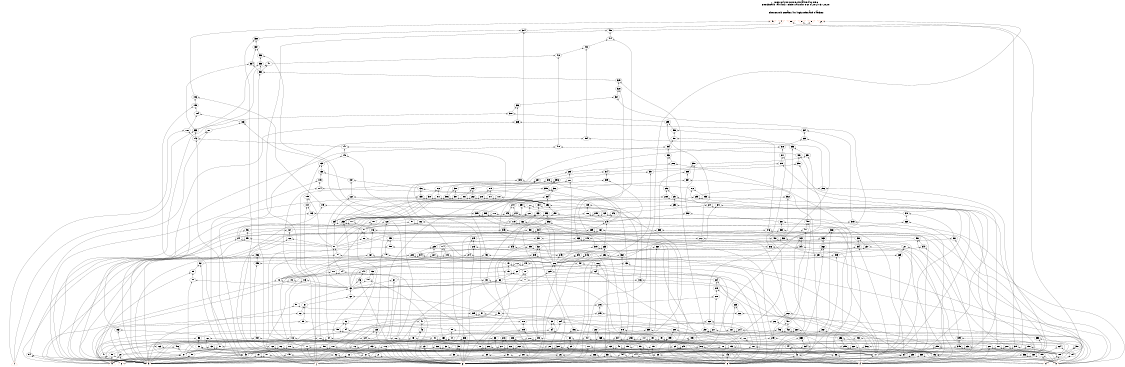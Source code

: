 # Network structure generated by ABC

digraph network {
size = "7.5,10";
center = true;
edge [dir = back];

{
  node [shape = plaintext];
  edge [style = invis];
  LevelTitle1 [label=""];
  LevelTitle2 [label=""];
  Level41 [label = ""];
  Level40 [label = ""];
  Level39 [label = ""];
  Level38 [label = ""];
  Level37 [label = ""];
  Level36 [label = ""];
  Level35 [label = ""];
  Level34 [label = ""];
  Level33 [label = ""];
  Level32 [label = ""];
  Level31 [label = ""];
  Level30 [label = ""];
  Level29 [label = ""];
  Level28 [label = ""];
  Level27 [label = ""];
  Level26 [label = ""];
  Level25 [label = ""];
  Level24 [label = ""];
  Level23 [label = ""];
  Level22 [label = ""];
  Level21 [label = ""];
  Level20 [label = ""];
  Level19 [label = ""];
  Level18 [label = ""];
  Level17 [label = ""];
  Level16 [label = ""];
  Level15 [label = ""];
  Level14 [label = ""];
  Level13 [label = ""];
  Level12 [label = ""];
  Level11 [label = ""];
  Level10 [label = ""];
  Level9 [label = ""];
  Level8 [label = ""];
  Level7 [label = ""];
  Level6 [label = ""];
  Level5 [label = ""];
  Level4 [label = ""];
  Level3 [label = ""];
  Level2 [label = ""];
  Level1 [label = ""];
  Level0 [label = ""];
  LevelTitle1 ->  LevelTitle2 ->  Level41 ->  Level40 ->  Level39 ->  Level38 ->  Level37 ->  Level36 ->  Level35 ->  Level34 ->  Level33 ->  Level32 ->  Level31 ->  Level30 ->  Level29 ->  Level28 ->  Level27 ->  Level26 ->  Level25 ->  Level24 ->  Level23 ->  Level22 ->  Level21 ->  Level20 ->  Level19 ->  Level18 ->  Level17 ->  Level16 ->  Level15 ->  Level14 ->  Level13 ->  Level12 ->  Level11 ->  Level10 ->  Level9 ->  Level8 ->  Level7 ->  Level6 ->  Level5 ->  Level4 ->  Level3 ->  Level2 ->  Level1 ->  Level0;
}

{
  rank = same;
  LevelTitle1;
  title1 [shape=plaintext,
          fontsize=20,
          fontname = "Times-Roman",
          label="Network structure visualized by ABC\nBenchmark \"alu4_cl\". Time was Thu Oct  8 20:27:37 2020. "
         ];
}

{
  rank = same;
  LevelTitle2;
  title2 [shape=plaintext,
          fontsize=18,
          fontname = "Times-Roman",
          label="The network contains 401 logic nodes and 0 latches.\n"
         ];
}

{
  rank = same;
  Level41;
  Node11 [label = "k", shape = invtriangle, color = coral, fillcolor = coral];
  Node12 [label = "l", shape = invtriangle, color = coral, fillcolor = coral];
  Node13 [label = "m", shape = invtriangle, color = coral, fillcolor = coral];
  Node14 [label = "n", shape = invtriangle, color = coral, fillcolor = coral];
  Node15 [label = "o", shape = invtriangle, color = coral, fillcolor = coral];
  Node16 [label = "p", shape = invtriangle, color = coral, fillcolor = coral];
}

{
  rank = same;
  Level40;
  Node374 [label = "374\n", shape = ellipse];
  Node415 [label = "415\n", shape = ellipse];
}

{
  rank = same;
  Level39;
  Node338 [label = "338\n", shape = ellipse];
  Node414 [label = "414\n", shape = ellipse];
}

{
  rank = same;
  Level38;
  Node337 [label = "337\n", shape = ellipse];
  Node413 [label = "413\n", shape = ellipse];
}

{
  rank = same;
  Level37;
  Node336 [label = "336\n", shape = ellipse];
  Node412 [label = "412\n", shape = ellipse];
}

{
  rank = same;
  Level36;
  Node334 [label = "334\n", shape = ellipse];
  Node335 [label = "335\n", shape = ellipse];
  Node411 [label = "411\n", shape = ellipse];
}

{
  rank = same;
  Level35;
  Node330 [label = "330\n", shape = ellipse];
}

{
  rank = same;
  Level34;
  Node329 [label = "329\n", shape = ellipse];
}

{
  rank = same;
  Level33;
  Node328 [label = "328\n", shape = ellipse];
}

{
  rank = same;
  Level32;
  Node186 [label = "186\n", shape = ellipse];
  Node327 [label = "327\n", shape = ellipse];
}

{
  rank = same;
  Level31;
  Node185 [label = "185\n", shape = ellipse];
  Node326 [label = "326\n", shape = ellipse];
}

{
  rank = same;
  Level30;
  Node184 [label = "184\n", shape = ellipse];
  Node300 [label = "300\n", shape = ellipse];
}

{
  rank = same;
  Level29;
  Node183 [label = "183\n", shape = ellipse];
  Node299 [label = "299\n", shape = ellipse];
  Node325 [label = "325\n", shape = ellipse];
}

{
  rank = same;
  Level28;
  Node180 [label = "180\n", shape = ellipse];
  Node181 [label = "181\n", shape = ellipse];
  Node298 [label = "298\n", shape = ellipse];
  Node324 [label = "324\n", shape = ellipse];
  Node333 [label = "333\n", shape = ellipse];
}

{
  rank = same;
  Level27;
  Node142 [label = "142\n", shape = ellipse];
  Node297 [label = "297\n", shape = ellipse];
  Node323 [label = "323\n", shape = ellipse];
  Node394 [label = "394\n", shape = ellipse];
}

{
  rank = same;
  Level26;
  Node141 [label = "141\n", shape = ellipse];
  Node294 [label = "294\n", shape = ellipse];
  Node318 [label = "318\n", shape = ellipse];
  Node393 [label = "393\n", shape = ellipse];
  Node410 [label = "410\n", shape = ellipse];
}

{
  rank = same;
  Level25;
  Node140 [label = "140\n", shape = ellipse];
  Node293 [label = "293\n", shape = ellipse];
  Node317 [label = "317\n", shape = ellipse];
  Node391 [label = "391\n", shape = ellipse];
  Node409 [label = "409\n", shape = ellipse];
}

{
  rank = same;
  Level24;
  Node139 [label = "139\n", shape = ellipse];
  Node286 [label = "286\n", shape = ellipse];
  Node315 [label = "315\n", shape = ellipse];
  Node390 [label = "390\n", shape = ellipse];
  Node398 [label = "398\n", shape = ellipse];
}

{
  rank = same;
  Level23;
  Node138 [label = "138\n", shape = ellipse];
  Node285 [label = "285\n", shape = ellipse];
  Node314 [label = "314\n", shape = ellipse];
  Node389 [label = "389\n", shape = ellipse];
  Node397 [label = "397\n", shape = ellipse];
}

{
  rank = same;
  Level22;
  Node115 [label = "115\n", shape = ellipse];
  Node137 [label = "137\n", shape = ellipse];
  Node280 [label = "280\n", shape = ellipse];
  Node284 [label = "284\n", shape = ellipse];
  Node309 [label = "309\n", shape = ellipse];
  Node313 [label = "313\n", shape = ellipse];
  Node373 [label = "373\n", shape = ellipse];
  Node387 [label = "387\n", shape = ellipse];
  Node396 [label = "396\n", shape = ellipse];
}

{
  rank = same;
  Level21;
  Node114 [label = "114\n", shape = ellipse];
  Node136 [label = "136\n", shape = ellipse];
  Node279 [label = "279\n", shape = ellipse];
  Node283 [label = "283\n", shape = ellipse];
  Node292 [label = "292\n", shape = ellipse];
  Node296 [label = "296\n", shape = ellipse];
  Node308 [label = "308\n", shape = ellipse];
  Node312 [label = "312\n", shape = ellipse];
  Node372 [label = "372\n", shape = ellipse];
  Node386 [label = "386\n", shape = ellipse];
  Node395 [label = "395\n", shape = ellipse];
}

{
  rank = same;
  Level20;
  Node105 [label = "105\n", shape = ellipse];
  Node110 [label = "110\n", shape = ellipse];
  Node122 [label = "122\n", shape = ellipse];
  Node135 [label = "135\n", shape = ellipse];
  Node277 [label = "277\n", shape = ellipse];
  Node278 [label = "278\n", shape = ellipse];
  Node281 [label = "281\n", shape = ellipse];
  Node282 [label = "282\n", shape = ellipse];
  Node288 [label = "288\n", shape = ellipse];
  Node291 [label = "291\n", shape = ellipse];
  Node295 [label = "295\n", shape = ellipse];
  Node306 [label = "306\n", shape = ellipse];
  Node307 [label = "307\n", shape = ellipse];
  Node310 [label = "310\n", shape = ellipse];
  Node311 [label = "311\n", shape = ellipse];
  Node355 [label = "355\n", shape = ellipse];
  Node384 [label = "384\n", shape = ellipse];
  Node392 [label = "392\n", shape = ellipse];
}

{
  rank = same;
  Level19;
  Node104 [label = "104\n", shape = ellipse];
  Node109 [label = "109\n", shape = ellipse];
  Node121 [label = "121\n", shape = ellipse];
  Node134 [label = "134\n", shape = ellipse];
  Node179 [label = "179\n", shape = ellipse];
  Node244 [label = "244\n", shape = ellipse];
  Node247 [label = "247\n", shape = ellipse];
  Node252 [label = "252\n", shape = ellipse];
  Node290 [label = "290\n", shape = ellipse];
  Node354 [label = "354\n", shape = ellipse];
  Node371 [label = "371\n", shape = ellipse];
}

{
  rank = same;
  Level18;
  Node103 [label = "103\n", shape = ellipse];
  Node108 [label = "108\n", shape = ellipse];
  Node120 [label = "120\n", shape = ellipse];
  Node129 [label = "129\n", shape = ellipse];
  Node133 [label = "133\n", shape = ellipse];
  Node178 [label = "178\n", shape = ellipse];
  Node242 [label = "242\n", shape = ellipse];
  Node243 [label = "243\n", shape = ellipse];
  Node246 [label = "246\n", shape = ellipse];
  Node251 [label = "251\n", shape = ellipse];
  Node289 [label = "289\n", shape = ellipse];
  Node353 [label = "353\n", shape = ellipse];
  Node370 [label = "370\n", shape = ellipse];
  Node382 [label = "382\n", shape = ellipse];
  Node383 [label = "383\n", shape = ellipse];
  Node385 [label = "385\n", shape = ellipse];
}

{
  rank = same;
  Level17;
  Node97 [label = "97\n", shape = ellipse];
  Node102 [label = "102\n", shape = ellipse];
  Node107 [label = "107\n", shape = ellipse];
  Node119 [label = "119\n", shape = ellipse];
  Node128 [label = "128\n", shape = ellipse];
  Node132 [label = "132\n", shape = ellipse];
  Node177 [label = "177\n", shape = ellipse];
  Node240 [label = "240\n", shape = ellipse];
  Node253 [label = "253\n", shape = ellipse];
  Node254 [label = "254\n", shape = ellipse];
  Node305 [label = "305\n", shape = ellipse];
  Node352 [label = "352\n", shape = ellipse];
  Node369 [label = "369\n", shape = ellipse];
  Node381 [label = "381\n", shape = ellipse];
  Node408 [label = "408\n", shape = ellipse];
}

{
  rank = same;
  Level16;
  Node87 [label = "87\n", shape = ellipse];
  Node96 [label = "96\n", shape = ellipse];
  Node127 [label = "127\n", shape = ellipse];
  Node160 [label = "160\n", shape = ellipse];
  Node176 [label = "176\n", shape = ellipse];
  Node239 [label = "239\n", shape = ellipse];
  Node276 [label = "276\n", shape = ellipse];
  Node304 [label = "304\n", shape = ellipse];
  Node343 [label = "343\n", shape = ellipse];
  Node351 [label = "351\n", shape = ellipse];
  Node368 [label = "368\n", shape = ellipse];
  Node380 [label = "380\n", shape = ellipse];
  Node388 [label = "388\n", shape = ellipse];
  Node401 [label = "401\n", shape = ellipse];
}

{
  rank = same;
  Level15;
  Node86 [label = "86\n", shape = ellipse];
  Node95 [label = "95\n", shape = ellipse];
  Node126 [label = "126\n", shape = ellipse];
  Node159 [label = "159\n", shape = ellipse];
  Node175 [label = "175\n", shape = ellipse];
  Node238 [label = "238\n", shape = ellipse];
  Node241 [label = "241\n", shape = ellipse];
  Node263 [label = "263\n", shape = ellipse];
  Node272 [label = "272\n", shape = ellipse];
  Node275 [label = "275\n", shape = ellipse];
  Node301 [label = "301\n", shape = ellipse];
  Node322 [label = "322\n", shape = ellipse];
  Node342 [label = "342\n", shape = ellipse];
  Node350 [label = "350\n", shape = ellipse];
  Node361 [label = "361\n", shape = ellipse];
  Node363 [label = "363\n", shape = ellipse];
  Node400 [label = "400\n", shape = ellipse];
}

{
  rank = same;
  Level14;
  Node81 [label = "81\n", shape = ellipse];
  Node158 [label = "158\n", shape = ellipse];
  Node174 [label = "174\n", shape = ellipse];
  Node229 [label = "229\n", shape = ellipse];
  Node233 [label = "233\n", shape = ellipse];
  Node234 [label = "234\n", shape = ellipse];
  Node237 [label = "237\n", shape = ellipse];
  Node271 [label = "271\n", shape = ellipse];
  Node273 [label = "273\n", shape = ellipse];
  Node316 [label = "316\n", shape = ellipse];
  Node321 [label = "321\n", shape = ellipse];
  Node341 [label = "341\n", shape = ellipse];
  Node345 [label = "345\n", shape = ellipse];
  Node347 [label = "347\n", shape = ellipse];
  Node360 [label = "360\n", shape = ellipse];
  Node362 [label = "362\n", shape = ellipse];
  Node379 [label = "379\n", shape = ellipse];
  Node399 [label = "399\n", shape = ellipse];
}

{
  rank = same;
  Level13;
  Node80 [label = "80\n", shape = ellipse];
  Node93 [label = "93\n", shape = ellipse];
  Node149 [label = "149\n", shape = ellipse];
  Node156 [label = "156\n", shape = ellipse];
  Node167 [label = "167\n", shape = ellipse];
  Node173 [label = "173\n", shape = ellipse];
  Node227 [label = "227\n", shape = ellipse];
  Node228 [label = "228\n", shape = ellipse];
  Node231 [label = "231\n", shape = ellipse];
  Node232 [label = "232\n", shape = ellipse];
  Node235 [label = "235\n", shape = ellipse];
  Node245 [label = "245\n", shape = ellipse];
  Node269 [label = "269\n", shape = ellipse];
  Node274 [label = "274\n", shape = ellipse];
  Node319 [label = "319\n", shape = ellipse];
  Node332 [label = "332\n", shape = ellipse];
  Node340 [label = "340\n", shape = ellipse];
  Node344 [label = "344\n", shape = ellipse];
  Node346 [label = "346\n", shape = ellipse];
}

{
  rank = same;
  Level12;
  Node79 [label = "79\n", shape = ellipse];
  Node92 [label = "92\n", shape = ellipse];
  Node130 [label = "130\n", shape = ellipse];
  Node148 [label = "148\n", shape = ellipse];
  Node155 [label = "155\n", shape = ellipse];
  Node157 [label = "157\n", shape = ellipse];
  Node166 [label = "166\n", shape = ellipse];
  Node172 [label = "172\n", shape = ellipse];
  Node226 [label = "226\n", shape = ellipse];
}

{
  rank = same;
  Level11;
  Node68 [label = "68\n", shape = ellipse];
  Node74 [label = "74\n", shape = ellipse];
  Node75 [label = "75\n", shape = ellipse];
  Node78 [label = "78\n", shape = ellipse];
  Node89 [label = "89\n", shape = ellipse];
  Node147 [label = "147\n", shape = ellipse];
  Node152 [label = "152\n", shape = ellipse];
  Node164 [label = "164\n", shape = ellipse];
  Node171 [label = "171\n", shape = ellipse];
  Node225 [label = "225\n", shape = ellipse];
}

{
  rank = same;
  Level10;
  Node66 [label = "66\n", shape = ellipse];
  Node67 [label = "67\n", shape = ellipse];
  Node72 [label = "72\n", shape = ellipse];
  Node73 [label = "73\n", shape = ellipse];
  Node77 [label = "77\n", shape = ellipse];
  Node88 [label = "88\n", shape = ellipse];
  Node106 [label = "106\n", shape = ellipse];
  Node113 [label = "113\n", shape = ellipse];
  Node131 [label = "131\n", shape = ellipse];
  Node146 [label = "146\n", shape = ellipse];
  Node150 [label = "150\n", shape = ellipse];
  Node224 [label = "224\n", shape = ellipse];
}

{
  rank = same;
  Level9;
  Node63 [label = "63\n", shape = ellipse];
  Node219 [label = "219\n", shape = ellipse];
}

{
  rank = same;
  Level8;
  Node62 [label = "62\n", shape = ellipse];
  Node218 [label = "218\n", shape = ellipse];
}

{
  rank = same;
  Level7;
  Node51 [label = "51\n", shape = ellipse];
  Node61 [label = "61\n", shape = ellipse];
  Node216 [label = "216\n", shape = ellipse];
  Node223 [label = "223\n", shape = ellipse];
}

{
  rank = same;
  Level6;
  Node50 [label = "50\n", shape = ellipse];
  Node57 [label = "57\n", shape = ellipse];
  Node60 [label = "60\n", shape = ellipse];
  Node205 [label = "205\n", shape = ellipse];
  Node215 [label = "215\n", shape = ellipse];
  Node222 [label = "222\n", shape = ellipse];
  Node262 [label = "262\n", shape = ellipse];
}

{
  rank = same;
  Level5;
  Node35 [label = "35\n", shape = ellipse];
  Node47 [label = "47\n", shape = ellipse];
  Node56 [label = "56\n", shape = ellipse];
  Node59 [label = "59\n", shape = ellipse];
  Node204 [label = "204\n", shape = ellipse];
  Node210 [label = "210\n", shape = ellipse];
  Node261 [label = "261\n", shape = ellipse];
  Node268 [label = "268\n", shape = ellipse];
  Node407 [label = "407\n", shape = ellipse];
}

{
  rank = same;
  Level4;
  Node34 [label = "34\n", shape = ellipse];
  Node46 [label = "46\n", shape = ellipse];
  Node54 [label = "54\n", shape = ellipse];
  Node55 [label = "55\n", shape = ellipse];
  Node58 [label = "58\n", shape = ellipse];
  Node125 [label = "125\n", shape = ellipse];
  Node163 [label = "163\n", shape = ellipse];
  Node196 [label = "196\n", shape = ellipse];
  Node200 [label = "200\n", shape = ellipse];
  Node209 [label = "209\n", shape = ellipse];
  Node214 [label = "214\n", shape = ellipse];
  Node217 [label = "217\n", shape = ellipse];
  Node221 [label = "221\n", shape = ellipse];
  Node257 [label = "257\n", shape = ellipse];
  Node260 [label = "260\n", shape = ellipse];
  Node267 [label = "267\n", shape = ellipse];
  Node359 [label = "359\n", shape = ellipse];
  Node367 [label = "367\n", shape = ellipse];
  Node378 [label = "378\n", shape = ellipse];
  Node402 [label = "402\n", shape = ellipse];
  Node406 [label = "406\n", shape = ellipse];
}

{
  rank = same;
  Level3;
  Node24 [label = "24\n", shape = ellipse];
  Node30 [label = "30\n", shape = ellipse];
  Node33 [label = "33\n", shape = ellipse];
  Node40 [label = "40\n", shape = ellipse];
  Node45 [label = "45\n", shape = ellipse];
  Node49 [label = "49\n", shape = ellipse];
  Node53 [label = "53\n", shape = ellipse];
  Node84 [label = "84\n", shape = ellipse];
  Node85 [label = "85\n", shape = ellipse];
  Node100 [label = "100\n", shape = ellipse];
  Node112 [label = "112\n", shape = ellipse];
  Node117 [label = "117\n", shape = ellipse];
  Node124 [label = "124\n", shape = ellipse];
  Node154 [label = "154\n", shape = ellipse];
  Node162 [label = "162\n", shape = ellipse];
  Node169 [label = "169\n", shape = ellipse];
  Node182 [label = "182\n", shape = ellipse];
  Node188 [label = "188\n", shape = ellipse];
  Node191 [label = "191\n", shape = ellipse];
  Node199 [label = "199\n", shape = ellipse];
  Node203 [label = "203\n", shape = ellipse];
  Node208 [label = "208\n", shape = ellipse];
  Node213 [label = "213\n", shape = ellipse];
  Node249 [label = "249\n", shape = ellipse];
  Node250 [label = "250\n", shape = ellipse];
  Node256 [label = "256\n", shape = ellipse];
  Node265 [label = "265\n", shape = ellipse];
  Node303 [label = "303\n", shape = ellipse];
  Node349 [label = "349\n", shape = ellipse];
  Node358 [label = "358\n", shape = ellipse];
  Node365 [label = "365\n", shape = ellipse];
  Node377 [label = "377\n", shape = ellipse];
  Node403 [label = "403\n", shape = ellipse];
  Node405 [label = "405\n", shape = ellipse];
  Node417 [label = "417\n", shape = ellipse];
}

{
  rank = same;
  Level2;
  Node18 [label = "18\n", shape = ellipse];
  Node23 [label = "23\n", shape = ellipse];
  Node28 [label = "28\n", shape = ellipse];
  Node29 [label = "29\n", shape = ellipse];
  Node32 [label = "32\n", shape = ellipse];
  Node39 [label = "39\n", shape = ellipse];
  Node44 [label = "44\n", shape = ellipse];
  Node48 [label = "48\n", shape = ellipse];
  Node52 [label = "52\n", shape = ellipse];
  Node65 [label = "65\n", shape = ellipse];
  Node70 [label = "70\n", shape = ellipse];
  Node71 [label = "71\n", shape = ellipse];
  Node76 [label = "76\n", shape = ellipse];
  Node83 [label = "83\n", shape = ellipse];
  Node91 [label = "91\n", shape = ellipse];
  Node99 [label = "99\n", shape = ellipse];
  Node111 [label = "111\n", shape = ellipse];
  Node116 [label = "116\n", shape = ellipse];
  Node118 [label = "118\n", shape = ellipse];
  Node123 [label = "123\n", shape = ellipse];
  Node151 [label = "151\n", shape = ellipse];
  Node153 [label = "153\n", shape = ellipse];
  Node161 [label = "161\n", shape = ellipse];
  Node165 [label = "165\n", shape = ellipse];
  Node168 [label = "168\n", shape = ellipse];
  Node170 [label = "170\n", shape = ellipse];
  Node187 [label = "187\n", shape = ellipse];
  Node190 [label = "190\n", shape = ellipse];
  Node193 [label = "193\n", shape = ellipse];
  Node197 [label = "197\n", shape = ellipse];
  Node198 [label = "198\n", shape = ellipse];
  Node202 [label = "202\n", shape = ellipse];
  Node206 [label = "206\n", shape = ellipse];
  Node207 [label = "207\n", shape = ellipse];
  Node211 [label = "211\n", shape = ellipse];
  Node212 [label = "212\n", shape = ellipse];
  Node220 [label = "220\n", shape = ellipse];
  Node236 [label = "236\n", shape = ellipse];
  Node248 [label = "248\n", shape = ellipse];
  Node255 [label = "255\n", shape = ellipse];
  Node259 [label = "259\n", shape = ellipse];
  Node264 [label = "264\n", shape = ellipse];
  Node270 [label = "270\n", shape = ellipse];
  Node287 [label = "287\n", shape = ellipse];
  Node302 [label = "302\n", shape = ellipse];
  Node320 [label = "320\n", shape = ellipse];
  Node348 [label = "348\n", shape = ellipse];
  Node357 [label = "357\n", shape = ellipse];
  Node364 [label = "364\n", shape = ellipse];
  Node366 [label = "366\n", shape = ellipse];
  Node375 [label = "375\n", shape = ellipse];
  Node376 [label = "376\n", shape = ellipse];
  Node416 [label = "416\n", shape = ellipse];
}

{
  rank = same;
  Level1;
  Node17 [label = "17\n", shape = ellipse];
  Node19 [label = "19\n", shape = ellipse];
  Node20 [label = "20\n", shape = ellipse];
  Node21 [label = "21\n", shape = ellipse];
  Node22 [label = "22\n", shape = ellipse];
  Node25 [label = "25\n", shape = ellipse];
  Node26 [label = "26\n", shape = ellipse];
  Node27 [label = "27\n", shape = ellipse];
  Node31 [label = "31\n", shape = ellipse];
  Node36 [label = "36\n", shape = ellipse];
  Node37 [label = "37\n", shape = ellipse];
  Node38 [label = "38\n", shape = ellipse];
  Node41 [label = "41\n", shape = ellipse];
  Node42 [label = "42\n", shape = ellipse];
  Node43 [label = "43\n", shape = ellipse];
  Node64 [label = "64\n", shape = ellipse];
  Node69 [label = "69\n", shape = ellipse];
  Node82 [label = "82\n", shape = ellipse];
  Node90 [label = "90\n", shape = ellipse];
  Node94 [label = "94\n", shape = ellipse];
  Node98 [label = "98\n", shape = ellipse];
  Node101 [label = "101\n", shape = ellipse];
  Node143 [label = "143\n", shape = ellipse];
  Node144 [label = "144\n", shape = ellipse];
  Node145 [label = "145\n", shape = ellipse];
  Node189 [label = "189\n", shape = ellipse];
  Node192 [label = "192\n", shape = ellipse];
  Node194 [label = "194\n", shape = ellipse];
  Node195 [label = "195\n", shape = ellipse];
  Node201 [label = "201\n", shape = ellipse];
  Node230 [label = "230\n", shape = ellipse];
  Node258 [label = "258\n", shape = ellipse];
  Node266 [label = "266\n", shape = ellipse];
  Node331 [label = "331\n", shape = ellipse];
  Node339 [label = "339\n", shape = ellipse];
  Node356 [label = "356\n", shape = ellipse];
  Node404 [label = "404\n", shape = ellipse];
}

{
  rank = same;
  Level0;
  Node1 [label = "a", shape = triangle, color = coral, fillcolor = coral];
  Node2 [label = "b", shape = triangle, color = coral, fillcolor = coral];
  Node3 [label = "c", shape = triangle, color = coral, fillcolor = coral];
  Node4 [label = "d", shape = triangle, color = coral, fillcolor = coral];
  Node5 [label = "e", shape = triangle, color = coral, fillcolor = coral];
  Node6 [label = "f", shape = triangle, color = coral, fillcolor = coral];
  Node7 [label = "g", shape = triangle, color = coral, fillcolor = coral];
  Node8 [label = "h", shape = triangle, color = coral, fillcolor = coral];
  Node9 [label = "i", shape = triangle, color = coral, fillcolor = coral];
  Node10 [label = "j", shape = triangle, color = coral, fillcolor = coral];
}

title1 -> title2 [style = invis];
title2 -> Node11 [style = invis];
title2 -> Node12 [style = invis];
title2 -> Node13 [style = invis];
title2 -> Node14 [style = invis];
title2 -> Node15 [style = invis];
title2 -> Node16 [style = invis];
Node11 -> Node12 [style = invis];
Node12 -> Node13 [style = invis];
Node13 -> Node14 [style = invis];
Node14 -> Node15 [style = invis];
Node15 -> Node16 [style = invis];
Node11 -> Node186 [style = solid];
Node12 -> Node374 [style = solid];
Node13 -> Node375 [style = solid];
Node14 -> Node189 [style = solid];
Node15 -> Node415 [style = solid];
Node16 -> Node417 [style = solid];
Node17 -> Node5 [style = solid];
Node17 -> Node6 [style = solid];
Node18 -> Node7 [style = solid];
Node18 -> Node17 [style = solid];
Node19 -> Node1 [style = solid];
Node19 -> Node7 [style = solid];
Node20 -> Node1 [style = solid];
Node20 -> Node3 [style = solid];
Node21 -> Node7 [style = solid];
Node21 -> Node10 [style = solid];
Node22 -> Node8 [style = solid];
Node22 -> Node10 [style = solid];
Node23 -> Node7 [style = solid];
Node23 -> Node22 [style = solid];
Node24 -> Node21 [style = solid];
Node24 -> Node23 [style = solid];
Node25 -> Node6 [style = solid];
Node25 -> Node7 [style = solid];
Node26 -> Node6 [style = solid];
Node26 -> Node10 [style = solid];
Node27 -> Node7 [style = solid];
Node27 -> Node8 [style = solid];
Node28 -> Node17 [style = solid];
Node28 -> Node27 [style = solid];
Node29 -> Node26 [style = solid];
Node29 -> Node27 [style = solid];
Node30 -> Node5 [style = solid];
Node30 -> Node29 [style = solid];
Node31 -> Node5 [style = solid];
Node31 -> Node10 [style = solid];
Node32 -> Node8 [style = solid];
Node32 -> Node25 [style = solid];
Node33 -> Node31 [style = solid];
Node33 -> Node32 [style = solid];
Node34 -> Node30 [style = solid];
Node34 -> Node33 [style = solid];
Node35 -> Node28 [style = solid];
Node35 -> Node34 [style = solid];
Node36 -> Node5 [style = solid];
Node36 -> Node6 [style = solid];
Node37 -> Node1 [style = solid];
Node37 -> Node3 [style = solid];
Node38 -> Node6 [style = solid];
Node38 -> Node8 [style = solid];
Node39 -> Node7 [style = solid];
Node39 -> Node38 [style = solid];
Node40 -> Node10 [style = solid];
Node40 -> Node39 [style = solid];
Node41 -> Node1 [style = solid];
Node41 -> Node3 [style = solid];
Node42 -> Node5 [style = solid];
Node42 -> Node6 [style = solid];
Node43 -> Node1 [style = solid];
Node43 -> Node3 [style = solid];
Node44 -> Node17 [style = solid];
Node44 -> Node42 [style = solid];
Node45 -> Node8 [style = solid];
Node45 -> Node44 [style = solid];
Node46 -> Node7 [style = solid];
Node46 -> Node45 [style = solid];
Node47 -> Node10 [style = solid];
Node47 -> Node46 [style = solid];
Node48 -> Node6 [style = solid];
Node48 -> Node27 [style = solid];
Node49 -> Node5 [style = solid];
Node49 -> Node48 [style = solid];
Node50 -> Node47 [style = solid];
Node50 -> Node49 [style = solid];
Node51 -> Node37 [style = solid];
Node51 -> Node50 [style = solid];
Node52 -> Node27 [style = solid];
Node52 -> Node43 [style = solid];
Node53 -> Node41 [style = solid];
Node53 -> Node52 [style = solid];
Node54 -> Node26 [style = solid];
Node54 -> Node53 [style = solid];
Node55 -> Node1 [style = solid];
Node55 -> Node40 [style = solid];
Node56 -> Node54 [style = solid];
Node56 -> Node55 [style = solid];
Node57 -> Node5 [style = solid];
Node57 -> Node56 [style = solid];
Node58 -> Node24 [style = solid];
Node58 -> Node36 [style = solid];
Node59 -> Node20 [style = solid];
Node59 -> Node58 [style = solid];
Node60 -> Node3 [style = solid];
Node60 -> Node35 [style = solid];
Node61 -> Node59 [style = solid];
Node61 -> Node60 [style = solid];
Node62 -> Node57 [style = solid];
Node62 -> Node61 [style = solid];
Node63 -> Node51 [style = solid];
Node63 -> Node62 [style = solid];
Node64 -> Node5 [style = solid];
Node64 -> Node6 [style = solid];
Node65 -> Node7 [style = solid];
Node65 -> Node17 [style = solid];
Node66 -> Node7 [style = solid];
Node66 -> Node63 [style = solid];
Node67 -> Node7 [style = solid];
Node67 -> Node63 [style = solid];
Node68 -> Node66 [style = solid];
Node68 -> Node67 [style = solid];
Node69 -> Node5 [style = solid];
Node69 -> Node8 [style = solid];
Node70 -> Node26 [style = solid];
Node70 -> Node69 [style = solid];
Node71 -> Node10 [style = solid];
Node71 -> Node27 [style = solid];
Node72 -> Node1 [style = solid];
Node72 -> Node63 [style = solid];
Node73 -> Node1 [style = solid];
Node73 -> Node63 [style = solid];
Node74 -> Node70 [style = solid];
Node74 -> Node73 [style = solid];
Node75 -> Node17 [style = solid];
Node75 -> Node72 [style = solid];
Node76 -> Node36 [style = solid];
Node76 -> Node37 [style = solid];
Node77 -> Node42 [style = solid];
Node77 -> Node63 [style = solid];
Node78 -> Node76 [style = solid];
Node78 -> Node77 [style = solid];
Node79 -> Node75 [style = solid];
Node79 -> Node78 [style = solid];
Node80 -> Node71 [style = solid];
Node80 -> Node79 [style = solid];
Node81 -> Node74 [style = solid];
Node81 -> Node80 [style = solid];
Node82 -> Node1 [style = solid];
Node82 -> Node5 [style = solid];
Node83 -> Node7 [style = solid];
Node83 -> Node37 [style = solid];
Node84 -> Node70 [style = solid];
Node84 -> Node83 [style = solid];
Node85 -> Node36 [style = solid];
Node85 -> Node71 [style = solid];
Node86 -> Node81 [style = solid];
Node86 -> Node85 [style = solid];
Node87 -> Node84 [style = solid];
Node87 -> Node86 [style = solid];
Node88 -> Node19 [style = solid];
Node88 -> Node63 [style = solid];
Node89 -> Node8 [style = solid];
Node89 -> Node88 [style = solid];
Node90 -> Node1 [style = solid];
Node90 -> Node8 [style = solid];
Node91 -> Node7 [style = solid];
Node91 -> Node90 [style = solid];
Node92 -> Node89 [style = solid];
Node92 -> Node91 [style = solid];
Node93 -> Node17 [style = solid];
Node93 -> Node92 [style = solid];
Node94 -> Node1 [style = solid];
Node94 -> Node8 [style = solid];
Node95 -> Node8 [style = solid];
Node95 -> Node81 [style = solid];
Node96 -> Node94 [style = solid];
Node96 -> Node95 [style = solid];
Node97 -> Node65 [style = solid];
Node97 -> Node96 [style = solid];
Node98 -> Node1 [style = solid];
Node98 -> Node8 [style = solid];
Node99 -> Node5 [style = solid];
Node99 -> Node25 [style = solid];
Node100 -> Node98 [style = solid];
Node100 -> Node99 [style = solid];
Node101 -> Node7 [style = solid];
Node101 -> Node8 [style = solid];
Node102 -> Node64 [style = solid];
Node102 -> Node87 [style = solid];
Node103 -> Node101 [style = solid];
Node103 -> Node102 [style = solid];
Node104 -> Node100 [style = solid];
Node104 -> Node103 [style = solid];
Node105 -> Node81 [style = solid];
Node105 -> Node104 [style = solid];
Node106 -> Node17 [style = solid];
Node106 -> Node63 [style = solid];
Node107 -> Node81 [style = solid];
Node107 -> Node87 [style = solid];
Node108 -> Node64 [style = solid];
Node108 -> Node107 [style = solid];
Node109 -> Node106 [style = solid];
Node109 -> Node108 [style = solid];
Node110 -> Node7 [style = solid];
Node110 -> Node109 [style = solid];
Node111 -> Node7 [style = solid];
Node111 -> Node42 [style = solid];
Node112 -> Node1 [style = solid];
Node112 -> Node111 [style = solid];
Node113 -> Node63 [style = solid];
Node113 -> Node112 [style = solid];
Node114 -> Node110 [style = solid];
Node114 -> Node113 [style = solid];
Node115 -> Node8 [style = solid];
Node115 -> Node114 [style = solid];
Node116 -> Node7 [style = solid];
Node116 -> Node82 [style = solid];
Node117 -> Node6 [style = solid];
Node117 -> Node116 [style = solid];
Node118 -> Node8 [style = solid];
Node118 -> Node25 [style = solid];
Node119 -> Node5 [style = solid];
Node119 -> Node87 [style = solid];
Node120 -> Node118 [style = solid];
Node120 -> Node119 [style = solid];
Node121 -> Node117 [style = solid];
Node121 -> Node120 [style = solid];
Node122 -> Node63 [style = solid];
Node122 -> Node121 [style = solid];
Node123 -> Node41 [style = solid];
Node123 -> Node43 [style = solid];
Node124 -> Node5 [style = solid];
Node124 -> Node123 [style = solid];
Node125 -> Node7 [style = solid];
Node125 -> Node124 [style = solid];
Node126 -> Node81 [style = solid];
Node126 -> Node82 [style = solid];
Node127 -> Node8 [style = solid];
Node127 -> Node126 [style = solid];
Node128 -> Node125 [style = solid];
Node128 -> Node127 [style = solid];
Node129 -> Node6 [style = solid];
Node129 -> Node128 [style = solid];
Node130 -> Node64 [style = solid];
Node130 -> Node68 [style = solid];
Node131 -> Node25 [style = solid];
Node131 -> Node63 [style = solid];
Node132 -> Node5 [style = solid];
Node132 -> Node87 [style = solid];
Node133 -> Node131 [style = solid];
Node133 -> Node132 [style = solid];
Node134 -> Node130 [style = solid];
Node134 -> Node133 [style = solid];
Node135 -> Node8 [style = solid];
Node135 -> Node134 [style = solid];
Node136 -> Node129 [style = solid];
Node136 -> Node135 [style = solid];
Node137 -> Node122 [style = solid];
Node137 -> Node136 [style = solid];
Node138 -> Node115 [style = solid];
Node138 -> Node137 [style = solid];
Node139 -> Node105 [style = solid];
Node139 -> Node138 [style = solid];
Node140 -> Node97 [style = solid];
Node140 -> Node139 [style = solid];
Node141 -> Node93 [style = solid];
Node141 -> Node140 [style = solid];
Node142 -> Node10 [style = solid];
Node142 -> Node141 [style = solid];
Node143 -> Node5 [style = solid];
Node143 -> Node7 [style = solid];
Node144 -> Node5 [style = solid];
Node144 -> Node7 [style = solid];
Node145 -> Node3 [style = solid];
Node145 -> Node7 [style = solid];
Node146 -> Node7 [style = solid];
Node146 -> Node63 [style = solid];
Node147 -> Node145 [style = solid];
Node147 -> Node146 [style = solid];
Node148 -> Node5 [style = solid];
Node148 -> Node147 [style = solid];
Node149 -> Node8 [style = solid];
Node149 -> Node148 [style = solid];
Node150 -> Node7 [style = solid];
Node150 -> Node63 [style = solid];
Node151 -> Node43 [style = solid];
Node151 -> Node143 [style = solid];
Node152 -> Node150 [style = solid];
Node152 -> Node151 [style = solid];
Node153 -> Node82 [style = solid];
Node153 -> Node144 [style = solid];
Node154 -> Node41 [style = solid];
Node154 -> Node153 [style = solid];
Node155 -> Node152 [style = solid];
Node155 -> Node154 [style = solid];
Node156 -> Node8 [style = solid];
Node156 -> Node155 [style = solid];
Node157 -> Node5 [style = solid];
Node157 -> Node68 [style = solid];
Node158 -> Node156 [style = solid];
Node158 -> Node157 [style = solid];
Node159 -> Node149 [style = solid];
Node159 -> Node158 [style = solid];
Node160 -> Node6 [style = solid];
Node160 -> Node159 [style = solid];
Node161 -> Node6 [style = solid];
Node161 -> Node37 [style = solid];
Node162 -> Node19 [style = solid];
Node162 -> Node161 [style = solid];
Node163 -> Node8 [style = solid];
Node163 -> Node162 [style = solid];
Node164 -> Node5 [style = solid];
Node164 -> Node66 [style = solid];
Node165 -> Node6 [style = solid];
Node165 -> Node69 [style = solid];
Node166 -> Node164 [style = solid];
Node166 -> Node165 [style = solid];
Node167 -> Node3 [style = solid];
Node167 -> Node166 [style = solid];
Node168 -> Node20 [style = solid];
Node168 -> Node27 [style = solid];
Node169 -> Node5 [style = solid];
Node169 -> Node168 [style = solid];
Node170 -> Node37 [style = solid];
Node170 -> Node144 [style = solid];
Node171 -> Node7 [style = solid];
Node171 -> Node72 [style = solid];
Node172 -> Node5 [style = solid];
Node172 -> Node171 [style = solid];
Node173 -> Node170 [style = solid];
Node173 -> Node172 [style = solid];
Node174 -> Node169 [style = solid];
Node174 -> Node173 [style = solid];
Node175 -> Node6 [style = solid];
Node175 -> Node174 [style = solid];
Node176 -> Node167 [style = solid];
Node176 -> Node175 [style = solid];
Node177 -> Node163 [style = solid];
Node177 -> Node176 [style = solid];
Node178 -> Node160 [style = solid];
Node178 -> Node177 [style = solid];
Node179 -> Node10 [style = solid];
Node179 -> Node178 [style = solid];
Node180 -> Node9 [style = solid];
Node180 -> Node142 [style = solid];
Node181 -> Node9 [style = solid];
Node181 -> Node142 [style = solid];
Node182 -> Node8 [style = solid];
Node182 -> Node18 [style = solid];
Node183 -> Node181 [style = solid];
Node183 -> Node182 [style = solid];
Node184 -> Node180 [style = solid];
Node184 -> Node183 [style = solid];
Node185 -> Node10 [style = solid];
Node185 -> Node184 [style = solid];
Node186 -> Node179 [style = solid];
Node186 -> Node185 [style = solid];
Node187 -> Node6 [style = solid];
Node187 -> Node143 [style = solid];
Node188 -> Node37 [style = solid];
Node188 -> Node187 [style = solid];
Node189 -> Node2 [style = solid];
Node189 -> Node4 [style = solid];
Node190 -> Node6 [style = solid];
Node190 -> Node189 [style = solid];
Node191 -> Node27 [style = solid];
Node191 -> Node190 [style = solid];
Node192 -> Node2 [style = solid];
Node192 -> Node4 [style = solid];
Node193 -> Node7 [style = solid];
Node193 -> Node189 [style = solid];
Node194 -> Node2 [style = solid];
Node194 -> Node4 [style = solid];
Node195 -> Node2 [style = solid];
Node195 -> Node4 [style = solid];
Node196 -> Node31 [style = solid];
Node196 -> Node191 [style = solid];
Node197 -> Node5 [style = solid];
Node197 -> Node26 [style = solid];
Node198 -> Node10 [style = solid];
Node198 -> Node42 [style = solid];
Node199 -> Node197 [style = solid];
Node199 -> Node198 [style = solid];
Node200 -> Node193 [style = solid];
Node200 -> Node199 [style = solid];
Node201 -> Node5 [style = solid];
Node201 -> Node10 [style = solid];
Node202 -> Node6 [style = solid];
Node202 -> Node19 [style = solid];
Node203 -> Node201 [style = solid];
Node203 -> Node202 [style = solid];
Node204 -> Node200 [style = solid];
Node204 -> Node203 [style = solid];
Node205 -> Node8 [style = solid];
Node205 -> Node204 [style = solid];
Node206 -> Node43 [style = solid];
Node206 -> Node189 [style = solid];
Node207 -> Node6 [style = solid];
Node207 -> Node195 [style = solid];
Node208 -> Node43 [style = solid];
Node208 -> Node207 [style = solid];
Node209 -> Node206 [style = solid];
Node209 -> Node208 [style = solid];
Node210 -> Node27 [style = solid];
Node210 -> Node209 [style = solid];
Node211 -> Node43 [style = solid];
Node211 -> Node192 [style = solid];
Node212 -> Node43 [style = solid];
Node212 -> Node194 [style = solid];
Node213 -> Node211 [style = solid];
Node213 -> Node212 [style = solid];
Node214 -> Node6 [style = solid];
Node214 -> Node213 [style = solid];
Node215 -> Node210 [style = solid];
Node215 -> Node214 [style = solid];
Node216 -> Node10 [style = solid];
Node216 -> Node215 [style = solid];
Node217 -> Node2 [style = solid];
Node217 -> Node40 [style = solid];
Node218 -> Node216 [style = solid];
Node218 -> Node217 [style = solid];
Node219 -> Node5 [style = solid];
Node219 -> Node218 [style = solid];
Node220 -> Node36 [style = solid];
Node220 -> Node192 [style = solid];
Node221 -> Node24 [style = solid];
Node221 -> Node220 [style = solid];
Node222 -> Node4 [style = solid];
Node222 -> Node35 [style = solid];
Node223 -> Node221 [style = solid];
Node223 -> Node222 [style = solid];
Node224 -> Node219 [style = solid];
Node224 -> Node223 [style = solid];
Node225 -> Node205 [style = solid];
Node225 -> Node224 [style = solid];
Node226 -> Node196 [style = solid];
Node226 -> Node225 [style = solid];
Node227 -> Node72 [style = solid];
Node227 -> Node226 [style = solid];
Node228 -> Node72 [style = solid];
Node228 -> Node226 [style = solid];
Node229 -> Node227 [style = solid];
Node229 -> Node228 [style = solid];
Node230 -> Node2 [style = solid];
Node230 -> Node5 [style = solid];
Node231 -> Node2 [style = solid];
Node231 -> Node226 [style = solid];
Node232 -> Node2 [style = solid];
Node232 -> Node226 [style = solid];
Node233 -> Node70 [style = solid];
Node233 -> Node232 [style = solid];
Node234 -> Node17 [style = solid];
Node234 -> Node231 [style = solid];
Node235 -> Node42 [style = solid];
Node235 -> Node226 [style = solid];
Node236 -> Node36 [style = solid];
Node236 -> Node189 [style = solid];
Node237 -> Node235 [style = solid];
Node237 -> Node236 [style = solid];
Node238 -> Node234 [style = solid];
Node238 -> Node237 [style = solid];
Node239 -> Node71 [style = solid];
Node239 -> Node238 [style = solid];
Node240 -> Node233 [style = solid];
Node240 -> Node239 [style = solid];
Node241 -> Node1 [style = solid];
Node241 -> Node81 [style = solid];
Node242 -> Node240 [style = solid];
Node242 -> Node241 [style = solid];
Node243 -> Node240 [style = solid];
Node243 -> Node241 [style = solid];
Node244 -> Node242 [style = solid];
Node244 -> Node243 [style = solid];
Node245 -> Node63 [style = solid];
Node245 -> Node226 [style = solid];
Node246 -> Node81 [style = solid];
Node246 -> Node240 [style = solid];
Node247 -> Node17 [style = solid];
Node247 -> Node246 [style = solid];
Node248 -> Node25 [style = solid];
Node248 -> Node144 [style = solid];
Node249 -> Node42 [style = solid];
Node249 -> Node248 [style = solid];
Node250 -> Node70 [style = solid];
Node250 -> Node193 [style = solid];
Node251 -> Node85 [style = solid];
Node251 -> Node240 [style = solid];
Node252 -> Node250 [style = solid];
Node252 -> Node251 [style = solid];
Node253 -> Node63 [style = solid];
Node253 -> Node87 [style = solid];
Node254 -> Node81 [style = solid];
Node254 -> Node87 [style = solid];
Node255 -> Node8 [style = solid];
Node255 -> Node192 [style = solid];
Node256 -> Node189 [style = solid];
Node256 -> Node255 [style = solid];
Node257 -> Node188 [style = solid];
Node257 -> Node256 [style = solid];
Node258 -> Node6 [style = solid];
Node258 -> Node7 [style = solid];
Node259 -> Node230 [style = solid];
Node259 -> Node258 [style = solid];
Node260 -> Node2 [style = solid];
Node260 -> Node249 [style = solid];
Node261 -> Node8 [style = solid];
Node261 -> Node260 [style = solid];
Node262 -> Node259 [style = solid];
Node262 -> Node261 [style = solid];
Node263 -> Node229 [style = solid];
Node263 -> Node262 [style = solid];
Node264 -> Node194 [style = solid];
Node264 -> Node195 [style = solid];
Node265 -> Node37 [style = solid];
Node265 -> Node264 [style = solid];
Node266 -> Node4 [style = solid];
Node266 -> Node8 [style = solid];
Node267 -> Node265 [style = solid];
Node267 -> Node266 [style = solid];
Node268 -> Node187 [style = solid];
Node268 -> Node267 [style = solid];
Node269 -> Node64 [style = solid];
Node269 -> Node226 [style = solid];
Node270 -> Node2 [style = solid];
Node270 -> Node17 [style = solid];
Node271 -> Node269 [style = solid];
Node271 -> Node270 [style = solid];
Node272 -> Node7 [style = solid];
Node272 -> Node271 [style = solid];
Node273 -> Node7 [style = solid];
Node273 -> Node245 [style = solid];
Node274 -> Node63 [style = solid];
Node274 -> Node226 [style = solid];
Node275 -> Node273 [style = solid];
Node275 -> Node274 [style = solid];
Node276 -> Node64 [style = solid];
Node276 -> Node275 [style = solid];
Node277 -> Node252 [style = solid];
Node277 -> Node253 [style = solid];
Node278 -> Node252 [style = solid];
Node278 -> Node253 [style = solid];
Node279 -> Node277 [style = solid];
Node279 -> Node278 [style = solid];
Node280 -> Node226 [style = solid];
Node280 -> Node279 [style = solid];
Node281 -> Node252 [style = solid];
Node281 -> Node253 [style = solid];
Node282 -> Node252 [style = solid];
Node282 -> Node253 [style = solid];
Node283 -> Node281 [style = solid];
Node283 -> Node282 [style = solid];
Node284 -> Node226 [style = solid];
Node284 -> Node283 [style = solid];
Node285 -> Node280 [style = solid];
Node285 -> Node284 [style = solid];
Node286 -> Node36 [style = solid];
Node286 -> Node285 [style = solid];
Node287 -> Node2 [style = solid];
Node287 -> Node42 [style = solid];
Node288 -> Node244 [style = solid];
Node288 -> Node287 [style = solid];
Node289 -> Node81 [style = solid];
Node289 -> Node240 [style = solid];
Node290 -> Node17 [style = solid];
Node290 -> Node289 [style = solid];
Node291 -> Node247 [style = solid];
Node291 -> Node290 [style = solid];
Node292 -> Node288 [style = solid];
Node292 -> Node291 [style = solid];
Node293 -> Node286 [style = solid];
Node293 -> Node292 [style = solid];
Node294 -> Node7 [style = solid];
Node294 -> Node293 [style = solid];
Node295 -> Node6 [style = solid];
Node295 -> Node244 [style = solid];
Node296 -> Node230 [style = solid];
Node296 -> Node295 [style = solid];
Node297 -> Node294 [style = solid];
Node297 -> Node296 [style = solid];
Node298 -> Node276 [style = solid];
Node298 -> Node297 [style = solid];
Node299 -> Node272 [style = solid];
Node299 -> Node298 [style = solid];
Node300 -> Node8 [style = solid];
Node300 -> Node299 [style = solid];
Node301 -> Node229 [style = solid];
Node301 -> Node249 [style = solid];
Node302 -> Node1 [style = solid];
Node302 -> Node17 [style = solid];
Node303 -> Node7 [style = solid];
Node303 -> Node302 [style = solid];
Node304 -> Node301 [style = solid];
Node304 -> Node303 [style = solid];
Node305 -> Node2 [style = solid];
Node305 -> Node304 [style = solid];
Node306 -> Node252 [style = solid];
Node306 -> Node254 [style = solid];
Node307 -> Node252 [style = solid];
Node307 -> Node254 [style = solid];
Node308 -> Node306 [style = solid];
Node308 -> Node307 [style = solid];
Node309 -> Node240 [style = solid];
Node309 -> Node308 [style = solid];
Node310 -> Node252 [style = solid];
Node310 -> Node254 [style = solid];
Node311 -> Node252 [style = solid];
Node311 -> Node254 [style = solid];
Node312 -> Node310 [style = solid];
Node312 -> Node311 [style = solid];
Node313 -> Node240 [style = solid];
Node313 -> Node312 [style = solid];
Node314 -> Node309 [style = solid];
Node314 -> Node313 [style = solid];
Node315 -> Node64 [style = solid];
Node315 -> Node314 [style = solid];
Node316 -> Node17 [style = solid];
Node316 -> Node245 [style = solid];
Node317 -> Node315 [style = solid];
Node317 -> Node316 [style = solid];
Node318 -> Node7 [style = solid];
Node318 -> Node317 [style = solid];
Node319 -> Node66 [style = solid];
Node319 -> Node226 [style = solid];
Node320 -> Node2 [style = solid];
Node320 -> Node19 [style = solid];
Node321 -> Node319 [style = solid];
Node321 -> Node320 [style = solid];
Node322 -> Node17 [style = solid];
Node322 -> Node321 [style = solid];
Node323 -> Node318 [style = solid];
Node323 -> Node322 [style = solid];
Node324 -> Node305 [style = solid];
Node324 -> Node323 [style = solid];
Node325 -> Node8 [style = solid];
Node325 -> Node324 [style = solid];
Node326 -> Node300 [style = solid];
Node326 -> Node325 [style = solid];
Node327 -> Node268 [style = solid];
Node327 -> Node326 [style = solid];
Node328 -> Node263 [style = solid];
Node328 -> Node327 [style = solid];
Node329 -> Node257 [style = solid];
Node329 -> Node328 [style = solid];
Node330 -> Node10 [style = solid];
Node330 -> Node329 [style = solid];
Node331 -> Node5 [style = solid];
Node331 -> Node7 [style = solid];
Node332 -> Node226 [style = solid];
Node332 -> Node331 [style = solid];
Node333 -> Node9 [style = solid];
Node333 -> Node142 [style = solid];
Node334 -> Node330 [style = solid];
Node334 -> Node333 [style = solid];
Node335 -> Node330 [style = solid];
Node335 -> Node333 [style = solid];
Node336 -> Node182 [style = solid];
Node336 -> Node335 [style = solid];
Node337 -> Node334 [style = solid];
Node337 -> Node336 [style = solid];
Node338 -> Node10 [style = solid];
Node338 -> Node337 [style = solid];
Node339 -> Node4 [style = solid];
Node339 -> Node7 [style = solid];
Node340 -> Node7 [style = solid];
Node340 -> Node226 [style = solid];
Node341 -> Node339 [style = solid];
Node341 -> Node340 [style = solid];
Node342 -> Node5 [style = solid];
Node342 -> Node341 [style = solid];
Node343 -> Node8 [style = solid];
Node343 -> Node342 [style = solid];
Node344 -> Node8 [style = solid];
Node344 -> Node226 [style = solid];
Node345 -> Node144 [style = solid];
Node345 -> Node344 [style = solid];
Node346 -> Node7 [style = solid];
Node346 -> Node226 [style = solid];
Node347 -> Node194 [style = solid];
Node347 -> Node346 [style = solid];
Node348 -> Node143 [style = solid];
Node348 -> Node195 [style = solid];
Node349 -> Node230 [style = solid];
Node349 -> Node348 [style = solid];
Node350 -> Node347 [style = solid];
Node350 -> Node349 [style = solid];
Node351 -> Node8 [style = solid];
Node351 -> Node350 [style = solid];
Node352 -> Node332 [style = solid];
Node352 -> Node351 [style = solid];
Node353 -> Node345 [style = solid];
Node353 -> Node352 [style = solid];
Node354 -> Node343 [style = solid];
Node354 -> Node353 [style = solid];
Node355 -> Node6 [style = solid];
Node355 -> Node354 [style = solid];
Node356 -> Node2 [style = solid];
Node356 -> Node7 [style = solid];
Node357 -> Node6 [style = solid];
Node357 -> Node189 [style = solid];
Node358 -> Node356 [style = solid];
Node358 -> Node357 [style = solid];
Node359 -> Node8 [style = solid];
Node359 -> Node358 [style = solid];
Node360 -> Node165 [style = solid];
Node360 -> Node332 [style = solid];
Node361 -> Node4 [style = solid];
Node361 -> Node360 [style = solid];
Node362 -> Node5 [style = solid];
Node362 -> Node231 [style = solid];
Node363 -> Node7 [style = solid];
Node363 -> Node362 [style = solid];
Node364 -> Node27 [style = solid];
Node364 -> Node192 [style = solid];
Node365 -> Node5 [style = solid];
Node365 -> Node364 [style = solid];
Node366 -> Node144 [style = solid];
Node366 -> Node189 [style = solid];
Node367 -> Node365 [style = solid];
Node367 -> Node366 [style = solid];
Node368 -> Node363 [style = solid];
Node368 -> Node367 [style = solid];
Node369 -> Node6 [style = solid];
Node369 -> Node368 [style = solid];
Node370 -> Node361 [style = solid];
Node370 -> Node369 [style = solid];
Node371 -> Node359 [style = solid];
Node371 -> Node370 [style = solid];
Node372 -> Node355 [style = solid];
Node372 -> Node371 [style = solid];
Node373 -> Node10 [style = solid];
Node373 -> Node372 [style = solid];
Node374 -> Node338 [style = solid];
Node374 -> Node373 [style = solid];
Node375 -> Node189 [style = solid];
Node375 -> Node192 [style = solid];
Node376 -> Node6 [style = solid];
Node376 -> Node144 [style = solid];
Node377 -> Node8 [style = solid];
Node377 -> Node376 [style = solid];
Node378 -> Node18 [style = solid];
Node378 -> Node377 [style = solid];
Node379 -> Node245 [style = solid];
Node379 -> Node378 [style = solid];
Node380 -> Node2 [style = solid];
Node380 -> Node241 [style = solid];
Node381 -> Node5 [style = solid];
Node381 -> Node380 [style = solid];
Node382 -> Node240 [style = solid];
Node382 -> Node381 [style = solid];
Node383 -> Node226 [style = solid];
Node383 -> Node253 [style = solid];
Node384 -> Node252 [style = solid];
Node384 -> Node383 [style = solid];
Node385 -> Node226 [style = solid];
Node385 -> Node253 [style = solid];
Node386 -> Node384 [style = solid];
Node386 -> Node385 [style = solid];
Node387 -> Node5 [style = solid];
Node387 -> Node386 [style = solid];
Node388 -> Node230 [style = solid];
Node388 -> Node241 [style = solid];
Node389 -> Node387 [style = solid];
Node389 -> Node388 [style = solid];
Node390 -> Node382 [style = solid];
Node390 -> Node389 [style = solid];
Node391 -> Node25 [style = solid];
Node391 -> Node390 [style = solid];
Node392 -> Node18 [style = solid];
Node392 -> Node247 [style = solid];
Node393 -> Node391 [style = solid];
Node393 -> Node392 [style = solid];
Node394 -> Node8 [style = solid];
Node394 -> Node393 [style = solid];
Node395 -> Node240 [style = solid];
Node395 -> Node307 [style = solid];
Node396 -> Node306 [style = solid];
Node396 -> Node395 [style = solid];
Node397 -> Node7 [style = solid];
Node397 -> Node396 [style = solid];
Node398 -> Node64 [style = solid];
Node398 -> Node397 [style = solid];
Node399 -> Node72 [style = solid];
Node399 -> Node232 [style = solid];
Node400 -> Node231 [style = solid];
Node400 -> Node399 [style = solid];
Node401 -> Node249 [style = solid];
Node401 -> Node400 [style = solid];
Node402 -> Node188 [style = solid];
Node402 -> Node192 [style = solid];
Node403 -> Node187 [style = solid];
Node403 -> Node189 [style = solid];
Node404 -> Node1 [style = solid];
Node404 -> Node2 [style = solid];
Node405 -> Node65 [style = solid];
Node405 -> Node404 [style = solid];
Node406 -> Node403 [style = solid];
Node406 -> Node405 [style = solid];
Node407 -> Node402 [style = solid];
Node407 -> Node406 [style = solid];
Node408 -> Node401 [style = solid];
Node408 -> Node407 [style = solid];
Node409 -> Node398 [style = solid];
Node409 -> Node408 [style = solid];
Node410 -> Node8 [style = solid];
Node410 -> Node409 [style = solid];
Node411 -> Node330 [style = solid];
Node411 -> Node333 [style = solid];
Node412 -> Node410 [style = solid];
Node412 -> Node411 [style = solid];
Node413 -> Node394 [style = solid];
Node413 -> Node412 [style = solid];
Node414 -> Node379 [style = solid];
Node414 -> Node413 [style = solid];
Node415 -> Node10 [style = solid];
Node415 -> Node414 [style = solid];
Node416 -> Node20 [style = solid];
Node416 -> Node37 [style = solid];
Node417 -> Node375 [style = solid];
Node417 -> Node416 [style = solid];
}

